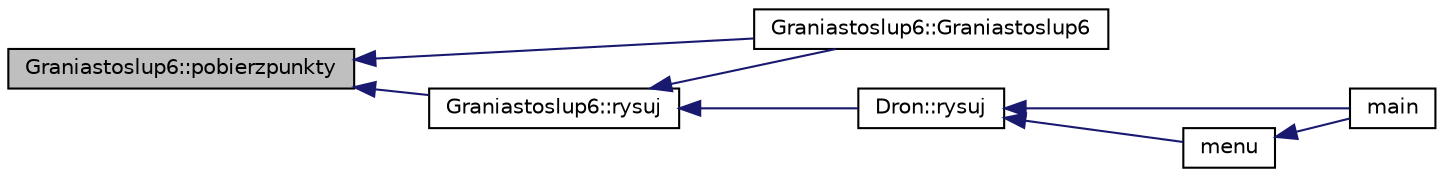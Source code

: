 digraph "Graniastoslup6::pobierzpunkty"
{
  edge [fontname="Helvetica",fontsize="10",labelfontname="Helvetica",labelfontsize="10"];
  node [fontname="Helvetica",fontsize="10",shape=record];
  rankdir="LR";
  Node17 [label="Graniastoslup6::pobierzpunkty",height=0.2,width=0.4,color="black", fillcolor="grey75", style="filled", fontcolor="black"];
  Node17 -> Node18 [dir="back",color="midnightblue",fontsize="10",style="solid",fontname="Helvetica"];
  Node18 [label="Graniastoslup6::Graniastoslup6",height=0.2,width=0.4,color="black", fillcolor="white", style="filled",URL="$class_graniastoslup6.html#ab4ef2cfa9184a51fc21f3ea414413e32"];
  Node17 -> Node19 [dir="back",color="midnightblue",fontsize="10",style="solid",fontname="Helvetica"];
  Node19 [label="Graniastoslup6::rysuj",height=0.2,width=0.4,color="black", fillcolor="white", style="filled",URL="$class_graniastoslup6.html#a2f0a86d9396c80440859c1e7705366f7"];
  Node19 -> Node18 [dir="back",color="midnightblue",fontsize="10",style="solid",fontname="Helvetica"];
  Node19 -> Node20 [dir="back",color="midnightblue",fontsize="10",style="solid",fontname="Helvetica"];
  Node20 [label="Dron::rysuj",height=0.2,width=0.4,color="black", fillcolor="white", style="filled",URL="$class_dron.html#a6c0625dd2bc1a692a39ed7720340fdac"];
  Node20 -> Node21 [dir="back",color="midnightblue",fontsize="10",style="solid",fontname="Helvetica"];
  Node21 [label="main",height=0.2,width=0.4,color="black", fillcolor="white", style="filled",URL="$main_8cpp.html#ae66f6b31b5ad750f1fe042a706a4e3d4"];
  Node20 -> Node22 [dir="back",color="midnightblue",fontsize="10",style="solid",fontname="Helvetica"];
  Node22 [label="menu",height=0.2,width=0.4,color="black", fillcolor="white", style="filled",URL="$menu_8cpp.html#a32558d87c910f3fb076aab4729d72b33"];
  Node22 -> Node21 [dir="back",color="midnightblue",fontsize="10",style="solid",fontname="Helvetica"];
}
